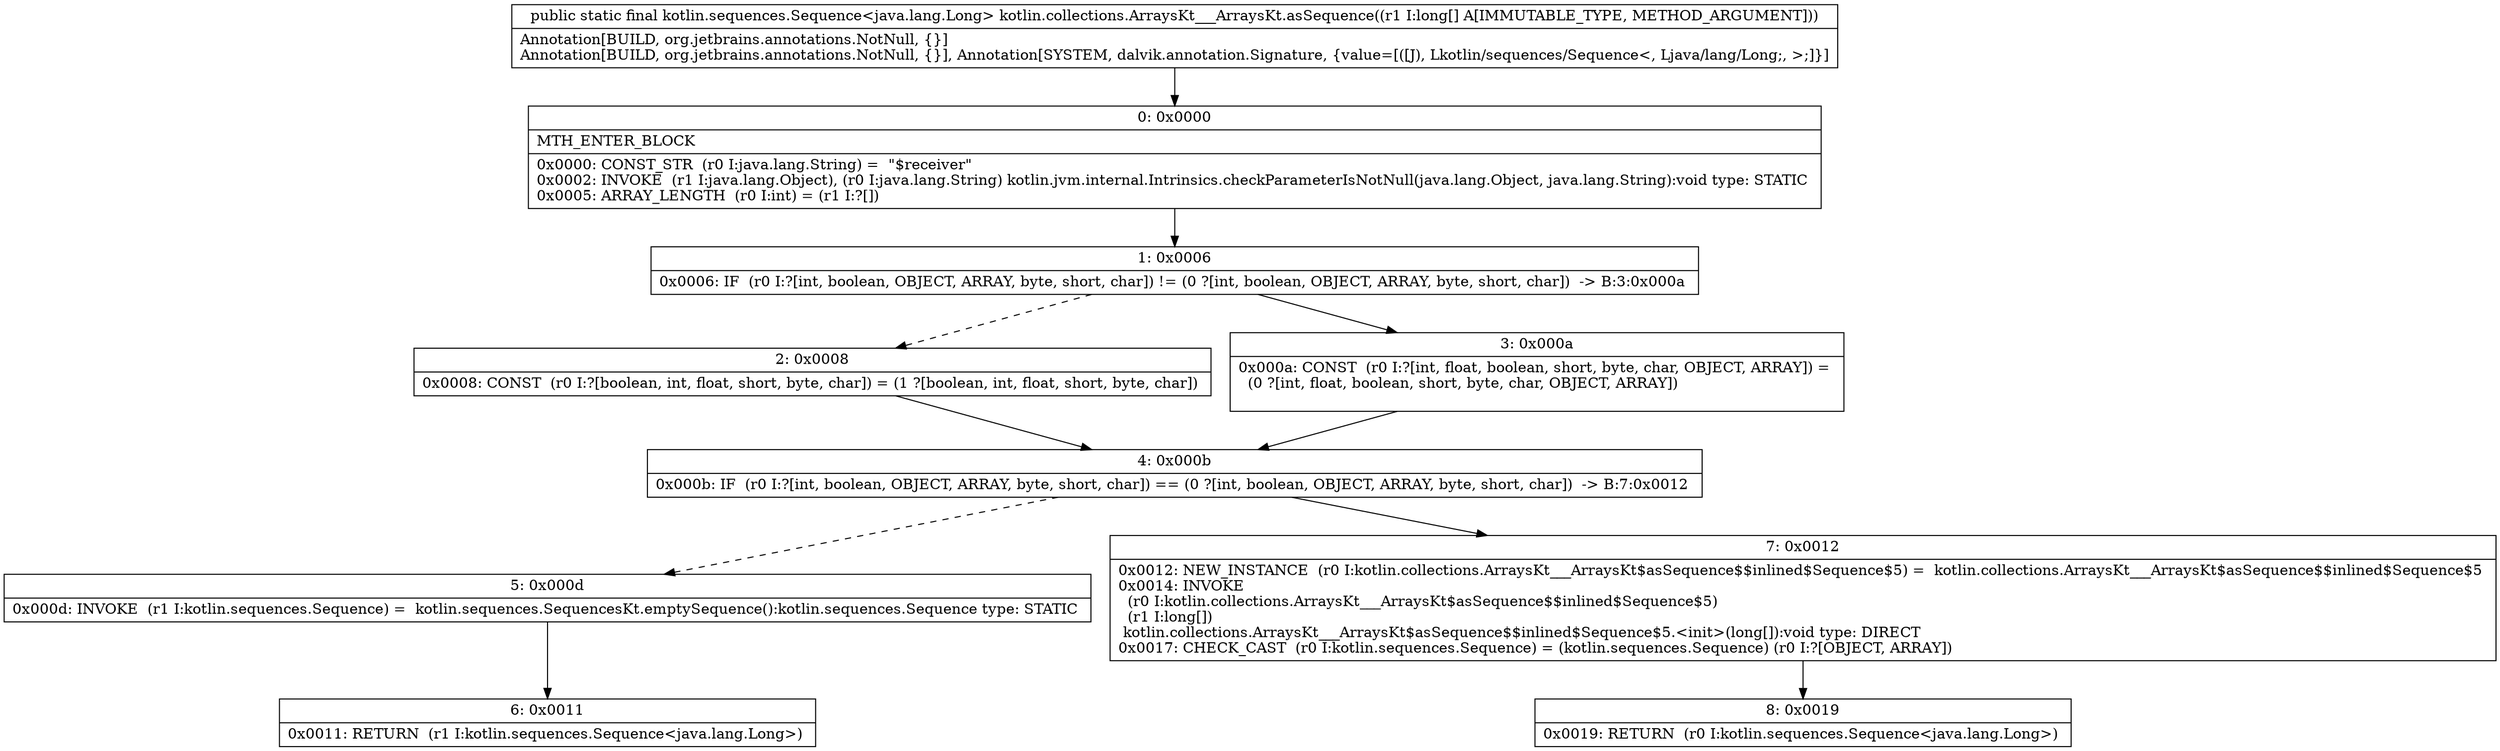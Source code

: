 digraph "CFG forkotlin.collections.ArraysKt___ArraysKt.asSequence([J)Lkotlin\/sequences\/Sequence;" {
Node_0 [shape=record,label="{0\:\ 0x0000|MTH_ENTER_BLOCK\l|0x0000: CONST_STR  (r0 I:java.lang.String) =  \"$receiver\" \l0x0002: INVOKE  (r1 I:java.lang.Object), (r0 I:java.lang.String) kotlin.jvm.internal.Intrinsics.checkParameterIsNotNull(java.lang.Object, java.lang.String):void type: STATIC \l0x0005: ARRAY_LENGTH  (r0 I:int) = (r1 I:?[]) \l}"];
Node_1 [shape=record,label="{1\:\ 0x0006|0x0006: IF  (r0 I:?[int, boolean, OBJECT, ARRAY, byte, short, char]) != (0 ?[int, boolean, OBJECT, ARRAY, byte, short, char])  \-\> B:3:0x000a \l}"];
Node_2 [shape=record,label="{2\:\ 0x0008|0x0008: CONST  (r0 I:?[boolean, int, float, short, byte, char]) = (1 ?[boolean, int, float, short, byte, char]) \l}"];
Node_3 [shape=record,label="{3\:\ 0x000a|0x000a: CONST  (r0 I:?[int, float, boolean, short, byte, char, OBJECT, ARRAY]) = \l  (0 ?[int, float, boolean, short, byte, char, OBJECT, ARRAY])\l \l}"];
Node_4 [shape=record,label="{4\:\ 0x000b|0x000b: IF  (r0 I:?[int, boolean, OBJECT, ARRAY, byte, short, char]) == (0 ?[int, boolean, OBJECT, ARRAY, byte, short, char])  \-\> B:7:0x0012 \l}"];
Node_5 [shape=record,label="{5\:\ 0x000d|0x000d: INVOKE  (r1 I:kotlin.sequences.Sequence) =  kotlin.sequences.SequencesKt.emptySequence():kotlin.sequences.Sequence type: STATIC \l}"];
Node_6 [shape=record,label="{6\:\ 0x0011|0x0011: RETURN  (r1 I:kotlin.sequences.Sequence\<java.lang.Long\>) \l}"];
Node_7 [shape=record,label="{7\:\ 0x0012|0x0012: NEW_INSTANCE  (r0 I:kotlin.collections.ArraysKt___ArraysKt$asSequence$$inlined$Sequence$5) =  kotlin.collections.ArraysKt___ArraysKt$asSequence$$inlined$Sequence$5 \l0x0014: INVOKE  \l  (r0 I:kotlin.collections.ArraysKt___ArraysKt$asSequence$$inlined$Sequence$5)\l  (r1 I:long[])\l kotlin.collections.ArraysKt___ArraysKt$asSequence$$inlined$Sequence$5.\<init\>(long[]):void type: DIRECT \l0x0017: CHECK_CAST  (r0 I:kotlin.sequences.Sequence) = (kotlin.sequences.Sequence) (r0 I:?[OBJECT, ARRAY]) \l}"];
Node_8 [shape=record,label="{8\:\ 0x0019|0x0019: RETURN  (r0 I:kotlin.sequences.Sequence\<java.lang.Long\>) \l}"];
MethodNode[shape=record,label="{public static final kotlin.sequences.Sequence\<java.lang.Long\> kotlin.collections.ArraysKt___ArraysKt.asSequence((r1 I:long[] A[IMMUTABLE_TYPE, METHOD_ARGUMENT]))  | Annotation[BUILD, org.jetbrains.annotations.NotNull, \{\}]\lAnnotation[BUILD, org.jetbrains.annotations.NotNull, \{\}], Annotation[SYSTEM, dalvik.annotation.Signature, \{value=[([J), Lkotlin\/sequences\/Sequence\<, Ljava\/lang\/Long;, \>;]\}]\l}"];
MethodNode -> Node_0;
Node_0 -> Node_1;
Node_1 -> Node_2[style=dashed];
Node_1 -> Node_3;
Node_2 -> Node_4;
Node_3 -> Node_4;
Node_4 -> Node_5[style=dashed];
Node_4 -> Node_7;
Node_5 -> Node_6;
Node_7 -> Node_8;
}


